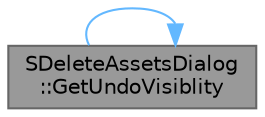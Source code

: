 digraph "SDeleteAssetsDialog::GetUndoVisiblity"
{
 // INTERACTIVE_SVG=YES
 // LATEX_PDF_SIZE
  bgcolor="transparent";
  edge [fontname=Helvetica,fontsize=10,labelfontname=Helvetica,labelfontsize=10];
  node [fontname=Helvetica,fontsize=10,shape=box,height=0.2,width=0.4];
  rankdir="LR";
  Node1 [id="Node000001",label="SDeleteAssetsDialog\l::GetUndoVisiblity",height=0.2,width=0.4,color="gray40", fillcolor="grey60", style="filled", fontcolor="black",tooltip="Gets the visibility of the undo warning message."];
  Node1 -> Node1 [id="edge1_Node000001_Node000001",color="steelblue1",style="solid",tooltip=" "];
}
